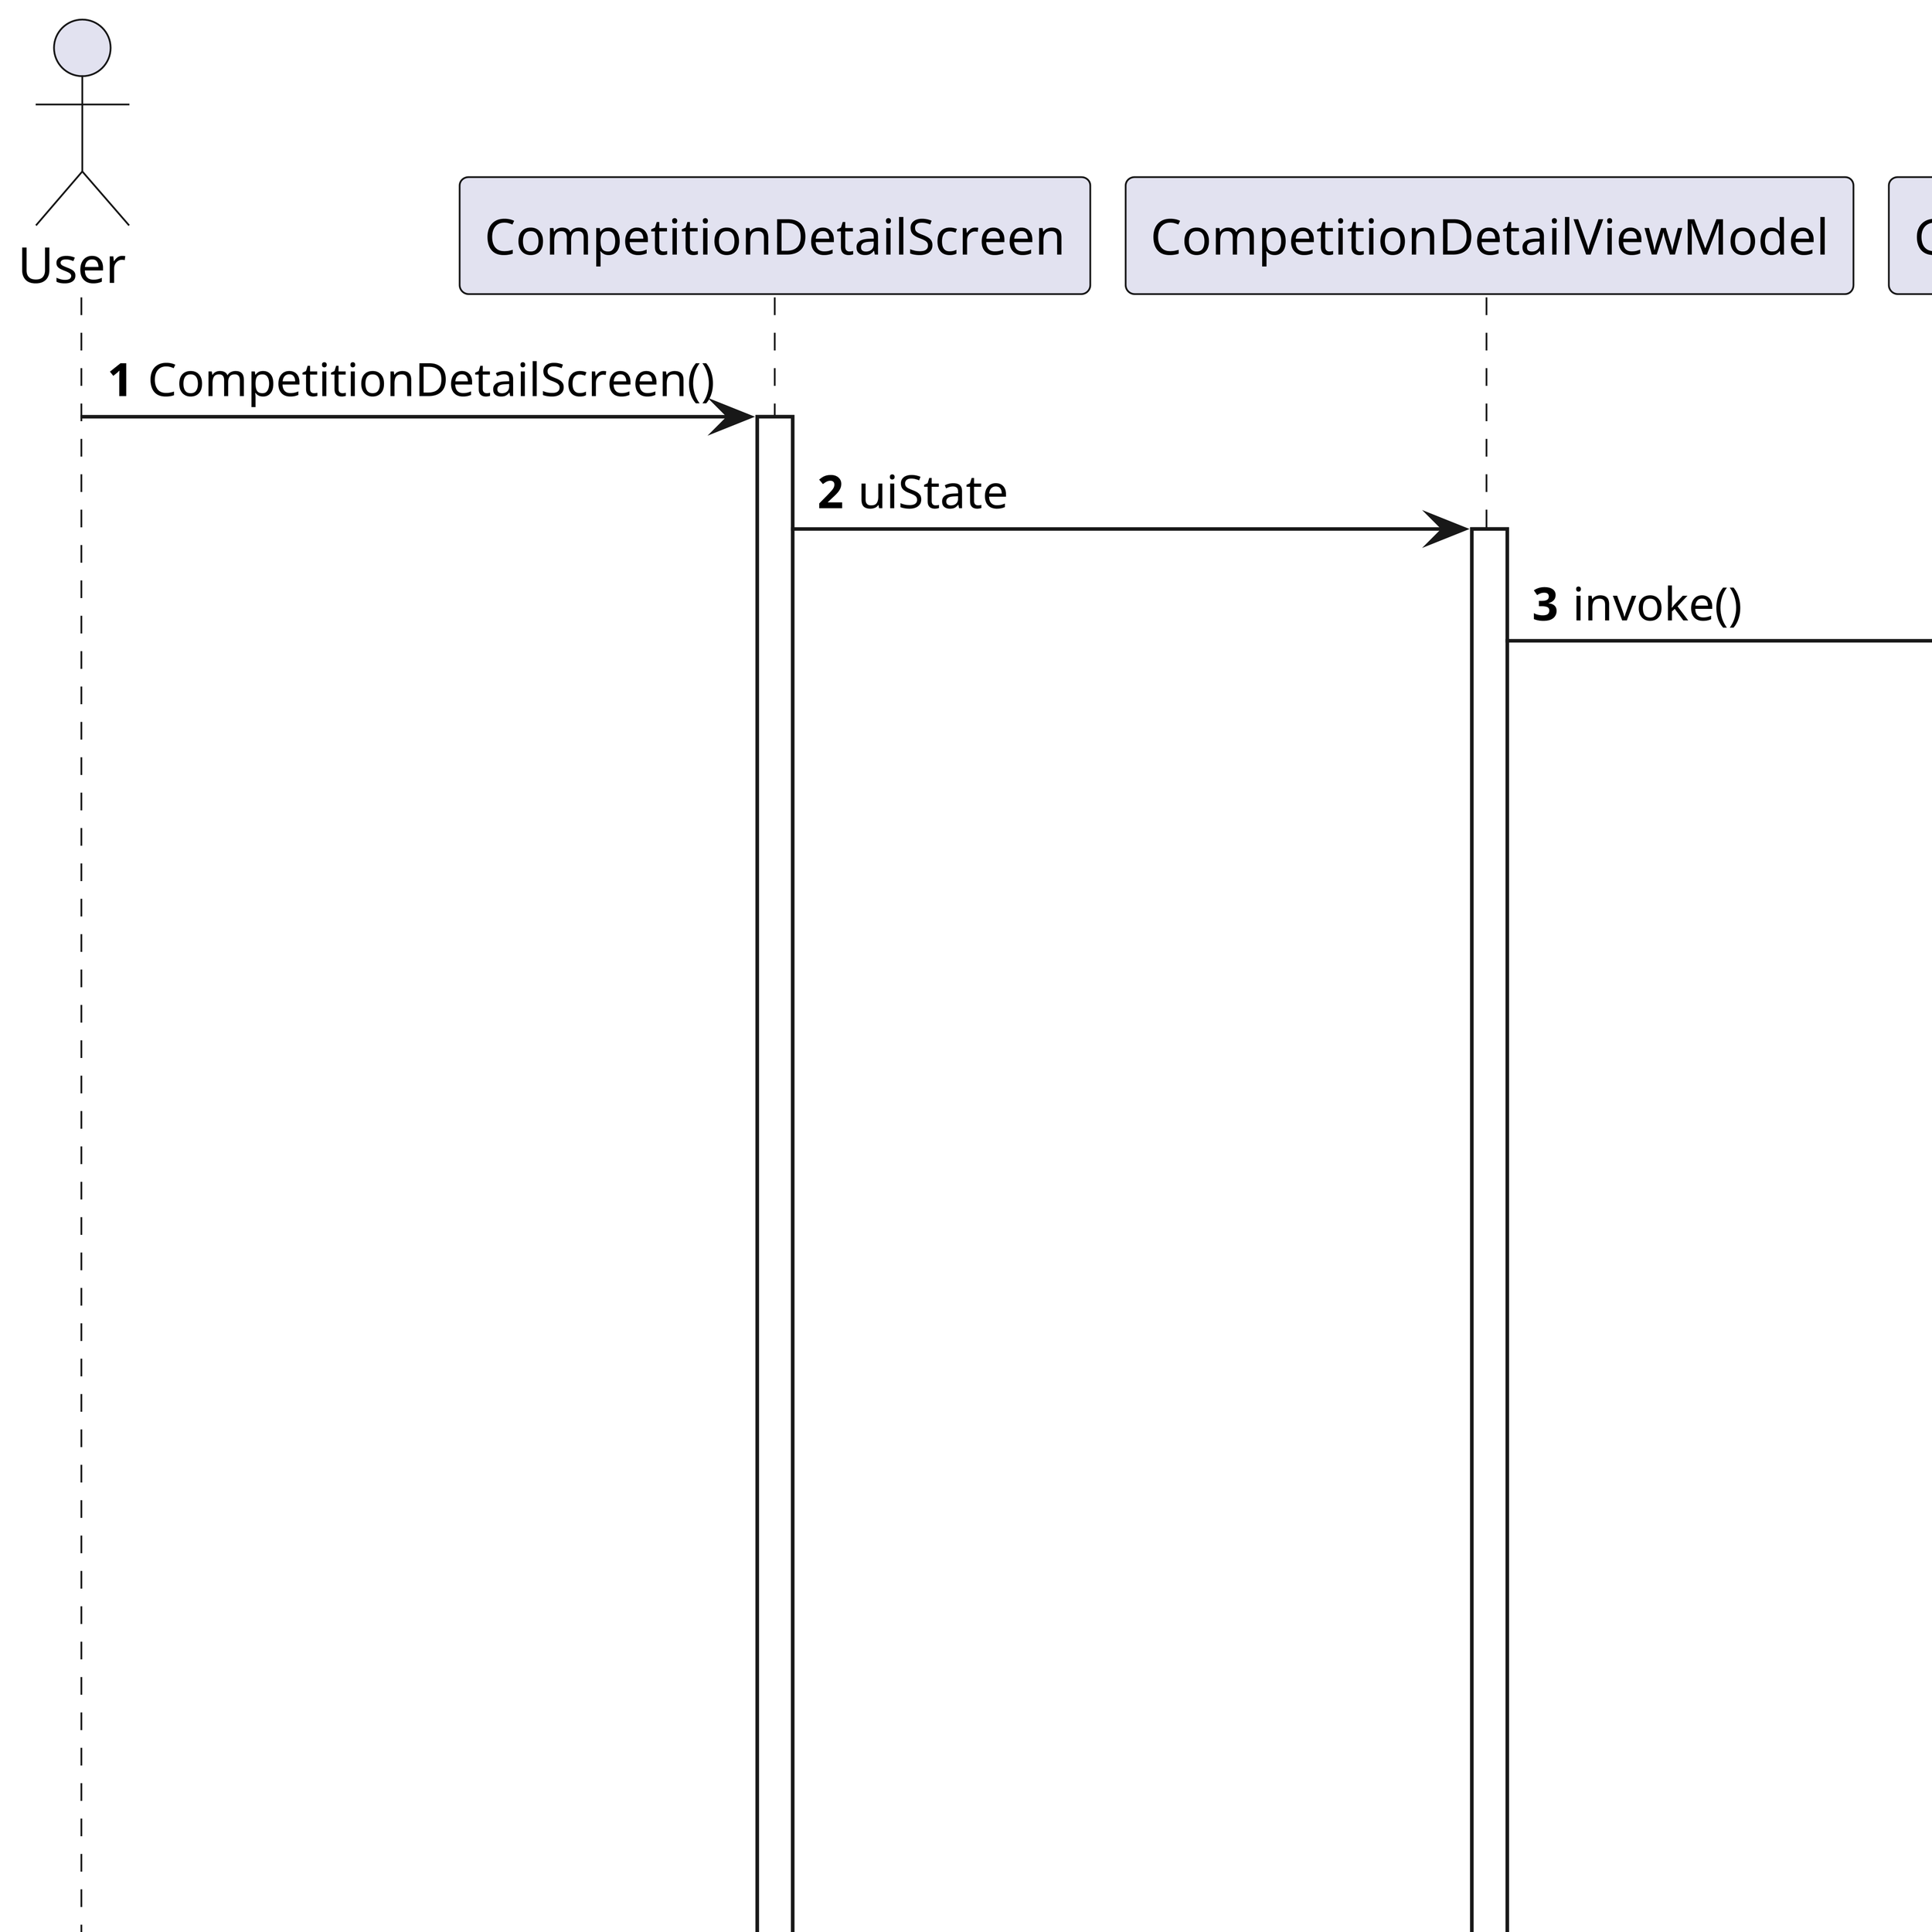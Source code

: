 @startuml
'https://plantuml.com/sequence-diagram
skinparam dpi 720
autonumber

actor User
User -> CompetitionDetailScreen: CompetitionDetailScreen()
activate CompetitionDetailScreen

CompetitionDetailScreen -> CompetitionDetailViewModel: uiState
activate CompetitionDetailViewModel

CompetitionDetailViewModel -> GetCompetitionUseCase: invoke()
activate GetCompetitionUseCase

GetCompetitionUseCase -> CompetitionRepository: getCompetition()
activate CompetitionRepository

alt found
    CompetitionRepository -> CompetitionLocalDataSource: getCompetition
    activate CompetitionLocalDataSource

    CompetitionLocalDataSource -> Database
    activate Database

    Database -> CompetitionEntity: << create >>
    activate CompetitionEntity

    CompetitionEntity --> Database
    deactivate CompetitionEntity

    Database --> CompetitionLocalDataSource
    deactivate Database

    CompetitionLocalDataSource --> CompetitionRepository
    deactivate CompetitionLocalDataSource
else not found
    CompetitionRepository -> CompetitionRemoteDataSource: getCompetition()
    activate CompetitionRemoteDataSource

    CompetitionRemoteDataSource -> HttpClient: get()
    activate HttpClient

    HttpClient -> CompetitionResponse: << create >>
    activate CompetitionResponse

    CompetitionResponse --> HttpClient
    deactivate CompetitionResponse

    HttpClient --> CompetitionRemoteDataSource: response\nfrom server
    deactivate HttpClient

    CompetitionRemoteDataSource --> CompetitionRepository
    deactivate CompetitionRemoteDataSource
end

CompetitionRepository -> Competition: << create >>
activate Competition

Competition --> CompetitionRepository
deactivate Competition

CompetitionRepository --> GetCompetitionUseCase
deactivate CompetitionRepository

GetCompetitionUseCase --> CompetitionDetailViewModel
deactivate GetCompetitionUseCase

CompetitionDetailViewModel -> CompetitionDetailScreen: display

@enduml
